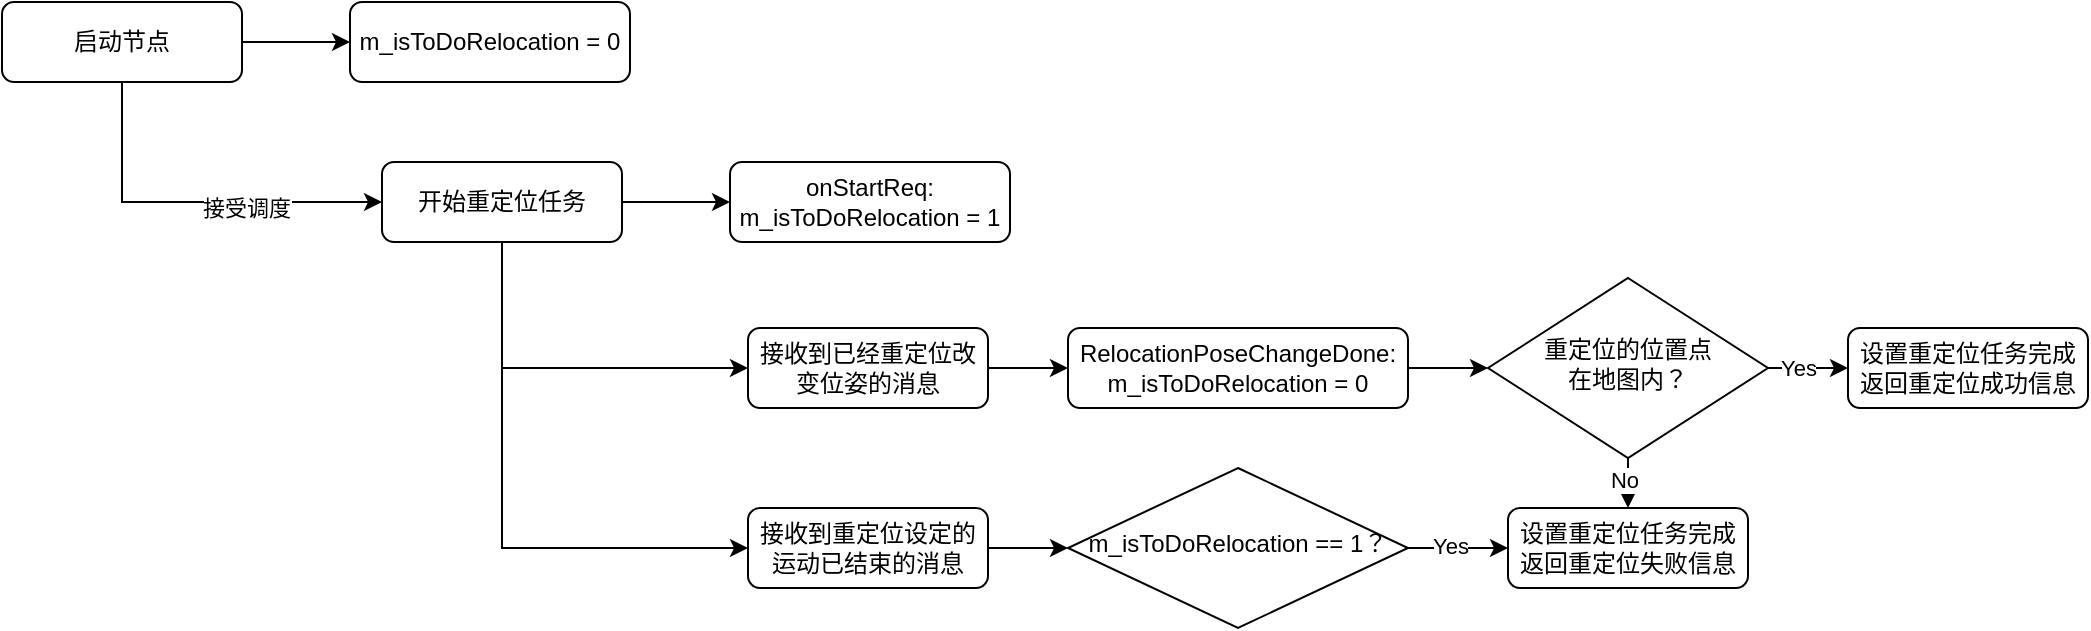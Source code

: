 <mxfile version="21.6.5" type="device">
  <diagram id="C5RBs43oDa-KdzZeNtuy" name="Page-1">
    <mxGraphModel dx="1367" dy="852" grid="1" gridSize="10" guides="1" tooltips="1" connect="1" arrows="1" fold="1" page="1" pageScale="1" pageWidth="827" pageHeight="1169" math="0" shadow="0">
      <root>
        <mxCell id="WIyWlLk6GJQsqaUBKTNV-0" />
        <mxCell id="WIyWlLk6GJQsqaUBKTNV-1" parent="WIyWlLk6GJQsqaUBKTNV-0" />
        <mxCell id="3xcLtM9l6pZzL1BR5rHD-12" value="" style="edgeStyle=orthogonalEdgeStyle;rounded=0;orthogonalLoop=1;jettySize=auto;html=1;" edge="1" parent="WIyWlLk6GJQsqaUBKTNV-1" source="3xcLtM9l6pZzL1BR5rHD-0" target="3xcLtM9l6pZzL1BR5rHD-1">
          <mxGeometry relative="1" as="geometry" />
        </mxCell>
        <mxCell id="3xcLtM9l6pZzL1BR5rHD-32" style="edgeStyle=orthogonalEdgeStyle;rounded=0;orthogonalLoop=1;jettySize=auto;html=1;exitX=0.5;exitY=1;exitDx=0;exitDy=0;entryX=0;entryY=0.5;entryDx=0;entryDy=0;" edge="1" parent="WIyWlLk6GJQsqaUBKTNV-1" source="3xcLtM9l6pZzL1BR5rHD-0" target="3xcLtM9l6pZzL1BR5rHD-2">
          <mxGeometry relative="1" as="geometry" />
        </mxCell>
        <mxCell id="3xcLtM9l6pZzL1BR5rHD-33" value="接受调度" style="edgeLabel;html=1;align=center;verticalAlign=middle;resizable=0;points=[];" vertex="1" connectable="0" parent="3xcLtM9l6pZzL1BR5rHD-32">
          <mxGeometry x="0.284" y="-3" relative="1" as="geometry">
            <mxPoint as="offset" />
          </mxGeometry>
        </mxCell>
        <mxCell id="3xcLtM9l6pZzL1BR5rHD-0" value="启动节点" style="rounded=1;whiteSpace=wrap;html=1;fontSize=12;glass=0;strokeWidth=1;shadow=0;" vertex="1" parent="WIyWlLk6GJQsqaUBKTNV-1">
          <mxGeometry x="60" y="660" width="120" height="40" as="geometry" />
        </mxCell>
        <mxCell id="3xcLtM9l6pZzL1BR5rHD-1" value="m_isToDoRelocation = 0" style="rounded=1;whiteSpace=wrap;html=1;fontSize=12;glass=0;strokeWidth=1;shadow=0;" vertex="1" parent="WIyWlLk6GJQsqaUBKTNV-1">
          <mxGeometry x="234" y="660" width="140" height="40" as="geometry" />
        </mxCell>
        <mxCell id="3xcLtM9l6pZzL1BR5rHD-13" value="" style="edgeStyle=orthogonalEdgeStyle;rounded=0;orthogonalLoop=1;jettySize=auto;html=1;" edge="1" parent="WIyWlLk6GJQsqaUBKTNV-1" source="3xcLtM9l6pZzL1BR5rHD-2" target="3xcLtM9l6pZzL1BR5rHD-3">
          <mxGeometry relative="1" as="geometry" />
        </mxCell>
        <mxCell id="3xcLtM9l6pZzL1BR5rHD-14" style="edgeStyle=orthogonalEdgeStyle;rounded=0;orthogonalLoop=1;jettySize=auto;html=1;exitX=0.5;exitY=1;exitDx=0;exitDy=0;entryX=0;entryY=0.5;entryDx=0;entryDy=0;" edge="1" parent="WIyWlLk6GJQsqaUBKTNV-1" source="3xcLtM9l6pZzL1BR5rHD-2" target="3xcLtM9l6pZzL1BR5rHD-4">
          <mxGeometry relative="1" as="geometry" />
        </mxCell>
        <mxCell id="3xcLtM9l6pZzL1BR5rHD-15" style="edgeStyle=orthogonalEdgeStyle;rounded=0;orthogonalLoop=1;jettySize=auto;html=1;exitX=0.5;exitY=1;exitDx=0;exitDy=0;entryX=0;entryY=0.5;entryDx=0;entryDy=0;" edge="1" parent="WIyWlLk6GJQsqaUBKTNV-1" source="3xcLtM9l6pZzL1BR5rHD-2" target="3xcLtM9l6pZzL1BR5rHD-6">
          <mxGeometry relative="1" as="geometry" />
        </mxCell>
        <mxCell id="3xcLtM9l6pZzL1BR5rHD-2" value="开始重定位任务" style="rounded=1;whiteSpace=wrap;html=1;fontSize=12;glass=0;strokeWidth=1;shadow=0;" vertex="1" parent="WIyWlLk6GJQsqaUBKTNV-1">
          <mxGeometry x="250" y="740" width="120" height="40" as="geometry" />
        </mxCell>
        <mxCell id="3xcLtM9l6pZzL1BR5rHD-3" value="onStartReq:&lt;br&gt;m_isToDoRelocation = 1" style="rounded=1;whiteSpace=wrap;html=1;fontSize=12;glass=0;strokeWidth=1;shadow=0;" vertex="1" parent="WIyWlLk6GJQsqaUBKTNV-1">
          <mxGeometry x="424" y="740" width="140" height="40" as="geometry" />
        </mxCell>
        <mxCell id="3xcLtM9l6pZzL1BR5rHD-16" value="" style="edgeStyle=orthogonalEdgeStyle;rounded=0;orthogonalLoop=1;jettySize=auto;html=1;" edge="1" parent="WIyWlLk6GJQsqaUBKTNV-1" source="3xcLtM9l6pZzL1BR5rHD-4" target="3xcLtM9l6pZzL1BR5rHD-5">
          <mxGeometry relative="1" as="geometry" />
        </mxCell>
        <mxCell id="3xcLtM9l6pZzL1BR5rHD-4" value="接收到已经重定位改变位姿的消息" style="rounded=1;whiteSpace=wrap;html=1;fontSize=12;glass=0;strokeWidth=1;shadow=0;" vertex="1" parent="WIyWlLk6GJQsqaUBKTNV-1">
          <mxGeometry x="433" y="823" width="120" height="40" as="geometry" />
        </mxCell>
        <mxCell id="3xcLtM9l6pZzL1BR5rHD-22" value="" style="edgeStyle=orthogonalEdgeStyle;rounded=0;orthogonalLoop=1;jettySize=auto;html=1;" edge="1" parent="WIyWlLk6GJQsqaUBKTNV-1" source="3xcLtM9l6pZzL1BR5rHD-5" target="3xcLtM9l6pZzL1BR5rHD-10">
          <mxGeometry relative="1" as="geometry" />
        </mxCell>
        <mxCell id="3xcLtM9l6pZzL1BR5rHD-5" value="RelocationPoseChangeDone:&lt;br&gt;m_isToDoRelocation = 0" style="rounded=1;whiteSpace=wrap;html=1;fontSize=12;glass=0;strokeWidth=1;shadow=0;" vertex="1" parent="WIyWlLk6GJQsqaUBKTNV-1">
          <mxGeometry x="593" y="823" width="170" height="40" as="geometry" />
        </mxCell>
        <mxCell id="3xcLtM9l6pZzL1BR5rHD-17" value="" style="edgeStyle=orthogonalEdgeStyle;rounded=0;orthogonalLoop=1;jettySize=auto;html=1;" edge="1" parent="WIyWlLk6GJQsqaUBKTNV-1" source="3xcLtM9l6pZzL1BR5rHD-6" target="3xcLtM9l6pZzL1BR5rHD-7">
          <mxGeometry relative="1" as="geometry" />
        </mxCell>
        <mxCell id="3xcLtM9l6pZzL1BR5rHD-6" value="接收到重定位设定的运动已结束的消息" style="rounded=1;whiteSpace=wrap;html=1;fontSize=12;glass=0;strokeWidth=1;shadow=0;" vertex="1" parent="WIyWlLk6GJQsqaUBKTNV-1">
          <mxGeometry x="433" y="913" width="120" height="40" as="geometry" />
        </mxCell>
        <mxCell id="3xcLtM9l6pZzL1BR5rHD-28" value="" style="edgeStyle=orthogonalEdgeStyle;rounded=0;orthogonalLoop=1;jettySize=auto;html=1;" edge="1" parent="WIyWlLk6GJQsqaUBKTNV-1" source="3xcLtM9l6pZzL1BR5rHD-7" target="3xcLtM9l6pZzL1BR5rHD-9">
          <mxGeometry relative="1" as="geometry" />
        </mxCell>
        <mxCell id="3xcLtM9l6pZzL1BR5rHD-29" value="Yes" style="edgeLabel;html=1;align=center;verticalAlign=middle;resizable=0;points=[];" vertex="1" connectable="0" parent="3xcLtM9l6pZzL1BR5rHD-28">
          <mxGeometry x="-0.16" y="1" relative="1" as="geometry">
            <mxPoint as="offset" />
          </mxGeometry>
        </mxCell>
        <mxCell id="3xcLtM9l6pZzL1BR5rHD-7" value="m_isToDoRelocation == 1？" style="rhombus;whiteSpace=wrap;html=1;shadow=0;fontFamily=Helvetica;fontSize=12;align=center;strokeWidth=1;spacing=6;spacingTop=-4;" vertex="1" parent="WIyWlLk6GJQsqaUBKTNV-1">
          <mxGeometry x="593" y="893" width="170" height="80" as="geometry" />
        </mxCell>
        <mxCell id="3xcLtM9l6pZzL1BR5rHD-8" value="设置重定位任务完成&lt;br&gt;返回重定位成功信息" style="rounded=1;whiteSpace=wrap;html=1;fontSize=12;glass=0;strokeWidth=1;shadow=0;" vertex="1" parent="WIyWlLk6GJQsqaUBKTNV-1">
          <mxGeometry x="983" y="823" width="120" height="40" as="geometry" />
        </mxCell>
        <mxCell id="3xcLtM9l6pZzL1BR5rHD-9" value="设置重定位任务完成&lt;br&gt;返回重定位失败信息" style="rounded=1;whiteSpace=wrap;html=1;fontSize=12;glass=0;strokeWidth=1;shadow=0;" vertex="1" parent="WIyWlLk6GJQsqaUBKTNV-1">
          <mxGeometry x="813" y="913" width="120" height="40" as="geometry" />
        </mxCell>
        <mxCell id="3xcLtM9l6pZzL1BR5rHD-23" value="" style="edgeStyle=orthogonalEdgeStyle;rounded=0;orthogonalLoop=1;jettySize=auto;html=1;" edge="1" parent="WIyWlLk6GJQsqaUBKTNV-1" source="3xcLtM9l6pZzL1BR5rHD-10" target="3xcLtM9l6pZzL1BR5rHD-9">
          <mxGeometry relative="1" as="geometry" />
        </mxCell>
        <mxCell id="3xcLtM9l6pZzL1BR5rHD-24" value="No" style="edgeLabel;html=1;align=center;verticalAlign=middle;resizable=0;points=[];" vertex="1" connectable="0" parent="3xcLtM9l6pZzL1BR5rHD-23">
          <mxGeometry x="0.491" y="-2" relative="1" as="geometry">
            <mxPoint as="offset" />
          </mxGeometry>
        </mxCell>
        <mxCell id="3xcLtM9l6pZzL1BR5rHD-30" value="" style="edgeStyle=orthogonalEdgeStyle;rounded=0;orthogonalLoop=1;jettySize=auto;html=1;" edge="1" parent="WIyWlLk6GJQsqaUBKTNV-1" source="3xcLtM9l6pZzL1BR5rHD-10" target="3xcLtM9l6pZzL1BR5rHD-8">
          <mxGeometry relative="1" as="geometry" />
        </mxCell>
        <mxCell id="3xcLtM9l6pZzL1BR5rHD-31" value="Yes" style="edgeLabel;html=1;align=center;verticalAlign=middle;resizable=0;points=[];" vertex="1" connectable="0" parent="3xcLtM9l6pZzL1BR5rHD-30">
          <mxGeometry x="-0.25" relative="1" as="geometry">
            <mxPoint as="offset" />
          </mxGeometry>
        </mxCell>
        <mxCell id="3xcLtM9l6pZzL1BR5rHD-10" value="重定位的位置点&lt;br&gt;在地图内？" style="rhombus;whiteSpace=wrap;html=1;shadow=0;fontFamily=Helvetica;fontSize=12;align=center;strokeWidth=1;spacing=6;spacingTop=-4;" vertex="1" parent="WIyWlLk6GJQsqaUBKTNV-1">
          <mxGeometry x="803" y="798" width="140" height="90" as="geometry" />
        </mxCell>
      </root>
    </mxGraphModel>
  </diagram>
</mxfile>
